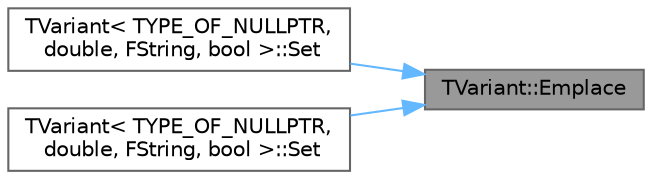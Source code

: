 digraph "TVariant::Emplace"
{
 // INTERACTIVE_SVG=YES
 // LATEX_PDF_SIZE
  bgcolor="transparent";
  edge [fontname=Helvetica,fontsize=10,labelfontname=Helvetica,labelfontsize=10];
  node [fontname=Helvetica,fontsize=10,shape=box,height=0.2,width=0.4];
  rankdir="RL";
  Node1 [id="Node000001",label="TVariant::Emplace",height=0.2,width=0.4,color="gray40", fillcolor="grey60", style="filled", fontcolor="black",tooltip="Set a specifically-typed value into the variant using in-place construction."];
  Node1 -> Node2 [id="edge1_Node000001_Node000002",dir="back",color="steelblue1",style="solid",tooltip=" "];
  Node2 [id="Node000002",label="TVariant\< TYPE_OF_NULLPTR,\l double, FString, bool \>::Set",height=0.2,width=0.4,color="grey40", fillcolor="white", style="filled",URL="$d3/d99/classTVariant.html#a84878099ab51529f67f5064ac981212c",tooltip=" "];
  Node1 -> Node3 [id="edge2_Node000001_Node000003",dir="back",color="steelblue1",style="solid",tooltip=" "];
  Node3 [id="Node000003",label="TVariant\< TYPE_OF_NULLPTR,\l double, FString, bool \>::Set",height=0.2,width=0.4,color="grey40", fillcolor="white", style="filled",URL="$d3/d99/classTVariant.html#a5ae136bc57ebbc673911622d1e6b829a",tooltip=" "];
}
